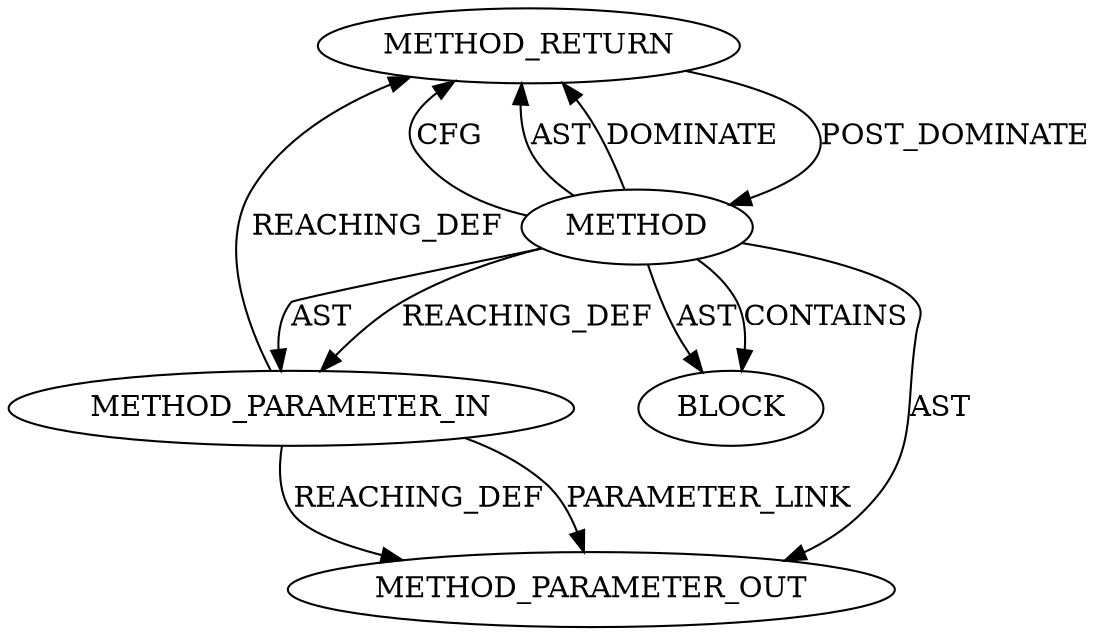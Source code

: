 digraph {
  26398 [label=METHOD_RETURN ORDER=2 CODE="RET" TYPE_FULL_NAME="ANY" EVALUATION_STRATEGY="BY_VALUE"]
  27559 [label=METHOD_PARAMETER_OUT ORDER=1 CODE="p1" IS_VARIADIC=false TYPE_FULL_NAME="ANY" EVALUATION_STRATEGY="BY_VALUE" INDEX=1 NAME="p1"]
  26395 [label=METHOD AST_PARENT_TYPE="NAMESPACE_BLOCK" AST_PARENT_FULL_NAME="<global>" ORDER=0 CODE="<empty>" FULL_NAME="pitem_free" IS_EXTERNAL=true FILENAME="<empty>" SIGNATURE="" NAME="pitem_free"]
  26396 [label=METHOD_PARAMETER_IN ORDER=1 CODE="p1" IS_VARIADIC=false TYPE_FULL_NAME="ANY" EVALUATION_STRATEGY="BY_VALUE" INDEX=1 NAME="p1"]
  26397 [label=BLOCK ORDER=1 ARGUMENT_INDEX=1 CODE="<empty>" TYPE_FULL_NAME="ANY"]
  26395 -> 26398 [label=CFG ]
  26398 -> 26395 [label=POST_DOMINATE ]
  26396 -> 27559 [label=REACHING_DEF VARIABLE="p1"]
  26395 -> 26398 [label=AST ]
  26395 -> 26396 [label=REACHING_DEF VARIABLE=""]
  26395 -> 26397 [label=AST ]
  26395 -> 26398 [label=DOMINATE ]
  26396 -> 26398 [label=REACHING_DEF VARIABLE="p1"]
  26395 -> 27559 [label=AST ]
  26395 -> 26397 [label=CONTAINS ]
  26396 -> 27559 [label=PARAMETER_LINK ]
  26395 -> 26396 [label=AST ]
}
